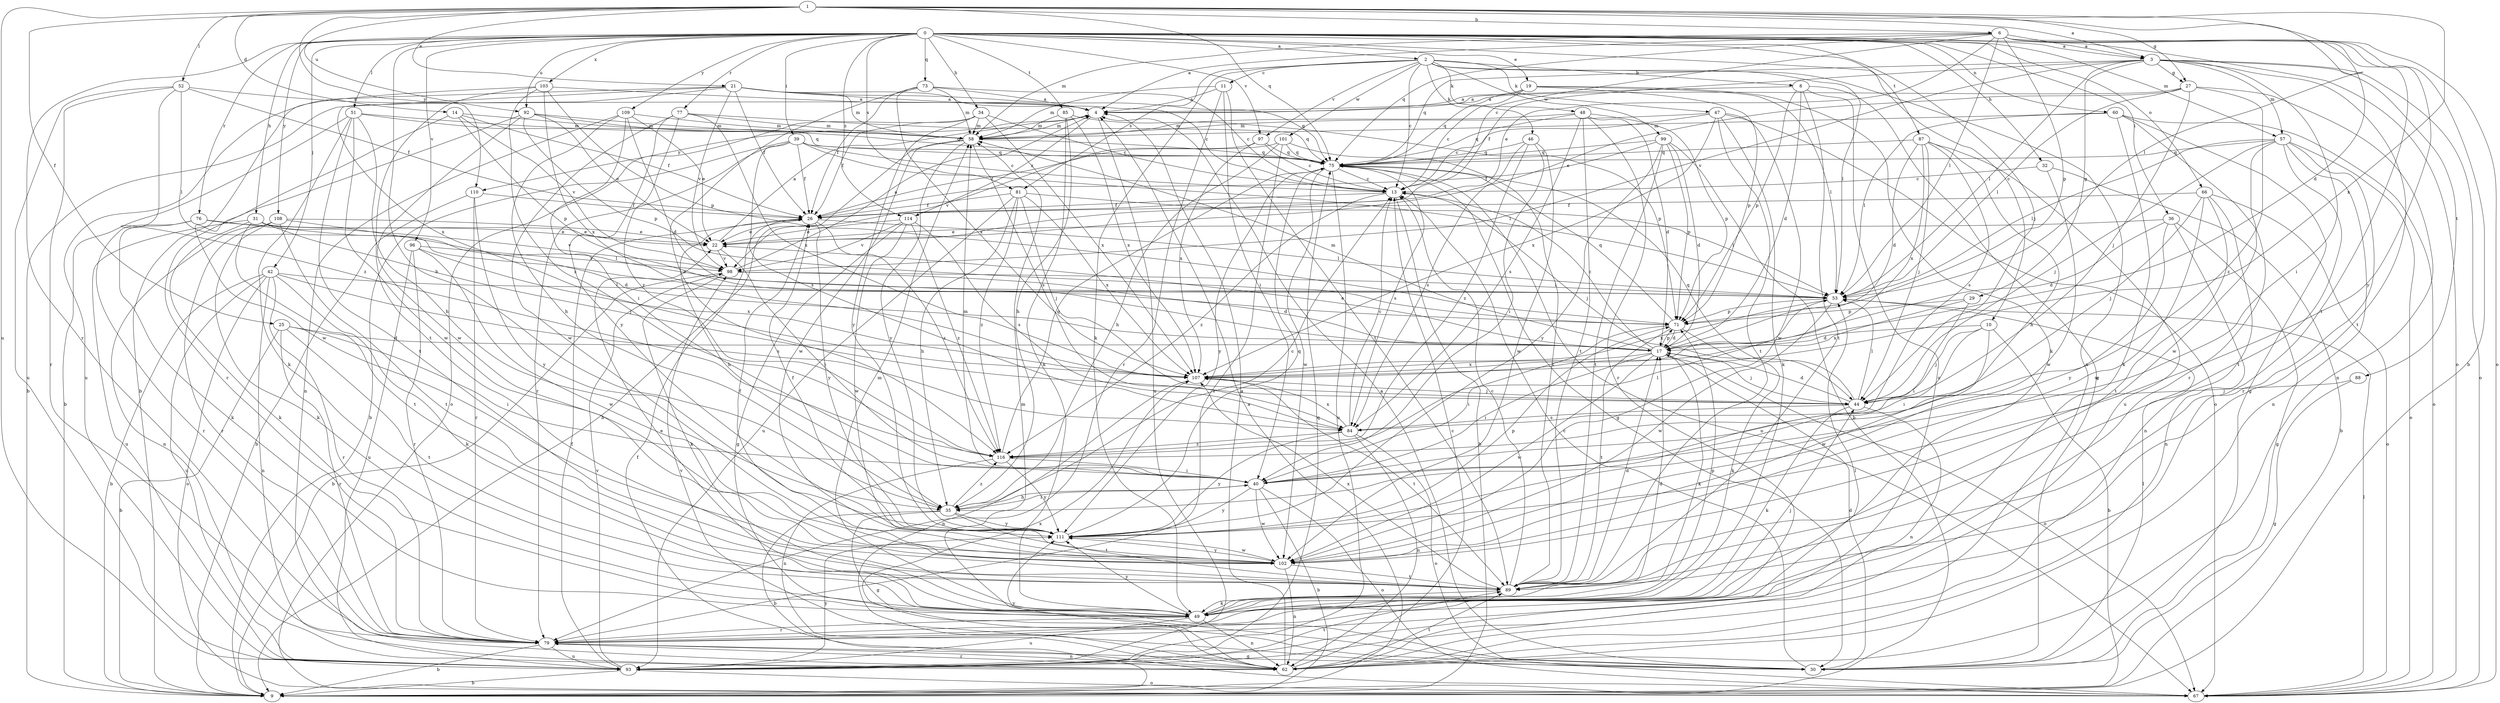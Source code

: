 strict digraph  {
0;
1;
2;
3;
4;
6;
8;
9;
10;
11;
13;
14;
17;
19;
21;
22;
25;
26;
27;
29;
30;
31;
32;
34;
35;
36;
39;
40;
42;
44;
46;
47;
48;
49;
51;
52;
53;
57;
58;
60;
62;
66;
67;
71;
73;
75;
76;
77;
79;
81;
84;
85;
87;
88;
89;
92;
93;
96;
97;
98;
99;
101;
102;
103;
107;
108;
109;
110;
111;
114;
116;
0 -> 2  [label=a];
0 -> 3  [label=a];
0 -> 10  [label=c];
0 -> 19  [label=e];
0 -> 31  [label=h];
0 -> 32  [label=h];
0 -> 34  [label=h];
0 -> 35  [label=h];
0 -> 36  [label=i];
0 -> 39  [label=i];
0 -> 42  [label=j];
0 -> 44  [label=j];
0 -> 51  [label=l];
0 -> 57  [label=m];
0 -> 60  [label=n];
0 -> 66  [label=o];
0 -> 67  [label=o];
0 -> 73  [label=q];
0 -> 76  [label=r];
0 -> 77  [label=r];
0 -> 79  [label=r];
0 -> 81  [label=s];
0 -> 85  [label=t];
0 -> 87  [label=t];
0 -> 92  [label=u];
0 -> 96  [label=v];
0 -> 97  [label=v];
0 -> 103  [label=x];
0 -> 108  [label=y];
0 -> 109  [label=y];
0 -> 114  [label=z];
1 -> 3  [label=a];
1 -> 6  [label=b];
1 -> 14  [label=d];
1 -> 17  [label=d];
1 -> 21  [label=e];
1 -> 25  [label=f];
1 -> 27  [label=g];
1 -> 52  [label=l];
1 -> 53  [label=l];
1 -> 75  [label=q];
1 -> 92  [label=u];
1 -> 93  [label=u];
1 -> 107  [label=x];
1 -> 110  [label=y];
2 -> 8  [label=b];
2 -> 11  [label=c];
2 -> 13  [label=c];
2 -> 46  [label=k];
2 -> 47  [label=k];
2 -> 48  [label=k];
2 -> 49  [label=k];
2 -> 53  [label=l];
2 -> 62  [label=n];
2 -> 81  [label=s];
2 -> 97  [label=v];
2 -> 99  [label=w];
2 -> 101  [label=w];
3 -> 26  [label=f];
3 -> 27  [label=g];
3 -> 29  [label=g];
3 -> 40  [label=i];
3 -> 53  [label=l];
3 -> 57  [label=m];
3 -> 67  [label=o];
3 -> 75  [label=q];
3 -> 88  [label=t];
3 -> 89  [label=t];
3 -> 98  [label=v];
4 -> 58  [label=m];
4 -> 93  [label=u];
4 -> 110  [label=y];
4 -> 114  [label=z];
6 -> 3  [label=a];
6 -> 4  [label=a];
6 -> 9  [label=b];
6 -> 13  [label=c];
6 -> 22  [label=e];
6 -> 53  [label=l];
6 -> 58  [label=m];
6 -> 67  [label=o];
6 -> 71  [label=p];
6 -> 75  [label=q];
6 -> 89  [label=t];
6 -> 111  [label=y];
8 -> 4  [label=a];
8 -> 17  [label=d];
8 -> 30  [label=g];
8 -> 71  [label=p];
8 -> 89  [label=t];
8 -> 93  [label=u];
9 -> 4  [label=a];
10 -> 9  [label=b];
10 -> 17  [label=d];
10 -> 40  [label=i];
10 -> 44  [label=j];
10 -> 102  [label=w];
11 -> 4  [label=a];
11 -> 40  [label=i];
11 -> 58  [label=m];
11 -> 79  [label=r];
11 -> 89  [label=t];
13 -> 9  [label=b];
13 -> 26  [label=f];
13 -> 44  [label=j];
13 -> 116  [label=z];
14 -> 26  [label=f];
14 -> 58  [label=m];
14 -> 71  [label=p];
14 -> 98  [label=v];
14 -> 102  [label=w];
17 -> 13  [label=c];
17 -> 22  [label=e];
17 -> 40  [label=i];
17 -> 44  [label=j];
17 -> 49  [label=k];
17 -> 58  [label=m];
17 -> 67  [label=o];
17 -> 71  [label=p];
17 -> 102  [label=w];
17 -> 107  [label=x];
19 -> 4  [label=a];
19 -> 13  [label=c];
19 -> 49  [label=k];
19 -> 53  [label=l];
19 -> 71  [label=p];
19 -> 75  [label=q];
21 -> 4  [label=a];
21 -> 9  [label=b];
21 -> 13  [label=c];
21 -> 26  [label=f];
21 -> 58  [label=m];
21 -> 75  [label=q];
21 -> 93  [label=u];
21 -> 98  [label=v];
21 -> 107  [label=x];
22 -> 4  [label=a];
22 -> 40  [label=i];
22 -> 98  [label=v];
25 -> 9  [label=b];
25 -> 17  [label=d];
25 -> 40  [label=i];
25 -> 79  [label=r];
25 -> 89  [label=t];
26 -> 22  [label=e];
26 -> 35  [label=h];
26 -> 53  [label=l];
26 -> 111  [label=y];
26 -> 116  [label=z];
27 -> 4  [label=a];
27 -> 22  [label=e];
27 -> 44  [label=j];
27 -> 53  [label=l];
27 -> 62  [label=n];
27 -> 116  [label=z];
29 -> 40  [label=i];
29 -> 71  [label=p];
29 -> 107  [label=x];
30 -> 4  [label=a];
30 -> 13  [label=c];
30 -> 17  [label=d];
30 -> 53  [label=l];
30 -> 58  [label=m];
30 -> 98  [label=v];
31 -> 22  [label=e];
31 -> 44  [label=j];
31 -> 49  [label=k];
31 -> 89  [label=t];
31 -> 93  [label=u];
31 -> 98  [label=v];
32 -> 9  [label=b];
32 -> 13  [label=c];
32 -> 102  [label=w];
34 -> 13  [label=c];
34 -> 26  [label=f];
34 -> 58  [label=m];
34 -> 67  [label=o];
34 -> 107  [label=x];
34 -> 111  [label=y];
35 -> 9  [label=b];
35 -> 13  [label=c];
35 -> 30  [label=g];
35 -> 40  [label=i];
35 -> 89  [label=t];
35 -> 111  [label=y];
35 -> 116  [label=z];
36 -> 17  [label=d];
36 -> 22  [label=e];
36 -> 30  [label=g];
36 -> 62  [label=n];
36 -> 111  [label=y];
39 -> 9  [label=b];
39 -> 13  [label=c];
39 -> 26  [label=f];
39 -> 53  [label=l];
39 -> 75  [label=q];
39 -> 79  [label=r];
39 -> 84  [label=s];
40 -> 9  [label=b];
40 -> 35  [label=h];
40 -> 58  [label=m];
40 -> 67  [label=o];
40 -> 102  [label=w];
40 -> 111  [label=y];
42 -> 9  [label=b];
42 -> 49  [label=k];
42 -> 53  [label=l];
42 -> 62  [label=n];
42 -> 67  [label=o];
42 -> 79  [label=r];
42 -> 84  [label=s];
42 -> 93  [label=u];
44 -> 17  [label=d];
44 -> 49  [label=k];
44 -> 53  [label=l];
44 -> 62  [label=n];
44 -> 75  [label=q];
44 -> 84  [label=s];
46 -> 40  [label=i];
46 -> 75  [label=q];
46 -> 84  [label=s];
46 -> 102  [label=w];
46 -> 116  [label=z];
47 -> 13  [label=c];
47 -> 49  [label=k];
47 -> 58  [label=m];
47 -> 67  [label=o];
47 -> 89  [label=t];
47 -> 102  [label=w];
47 -> 107  [label=x];
48 -> 17  [label=d];
48 -> 58  [label=m];
48 -> 71  [label=p];
48 -> 75  [label=q];
48 -> 79  [label=r];
48 -> 84  [label=s];
48 -> 89  [label=t];
49 -> 17  [label=d];
49 -> 22  [label=e];
49 -> 44  [label=j];
49 -> 58  [label=m];
49 -> 62  [label=n];
49 -> 71  [label=p];
49 -> 79  [label=r];
49 -> 93  [label=u];
49 -> 111  [label=y];
51 -> 9  [label=b];
51 -> 35  [label=h];
51 -> 49  [label=k];
51 -> 58  [label=m];
51 -> 75  [label=q];
51 -> 89  [label=t];
51 -> 102  [label=w];
52 -> 4  [label=a];
52 -> 26  [label=f];
52 -> 53  [label=l];
52 -> 79  [label=r];
52 -> 93  [label=u];
52 -> 116  [label=z];
53 -> 71  [label=p];
53 -> 102  [label=w];
53 -> 107  [label=x];
57 -> 44  [label=j];
57 -> 53  [label=l];
57 -> 62  [label=n];
57 -> 67  [label=o];
57 -> 75  [label=q];
57 -> 79  [label=r];
57 -> 89  [label=t];
57 -> 102  [label=w];
58 -> 9  [label=b];
58 -> 75  [label=q];
58 -> 84  [label=s];
58 -> 102  [label=w];
58 -> 111  [label=y];
60 -> 30  [label=g];
60 -> 49  [label=k];
60 -> 53  [label=l];
60 -> 58  [label=m];
60 -> 67  [label=o];
60 -> 79  [label=r];
62 -> 4  [label=a];
62 -> 13  [label=c];
62 -> 79  [label=r];
62 -> 89  [label=t];
62 -> 107  [label=x];
62 -> 111  [label=y];
66 -> 26  [label=f];
66 -> 44  [label=j];
66 -> 62  [label=n];
66 -> 67  [label=o];
66 -> 89  [label=t];
66 -> 102  [label=w];
67 -> 26  [label=f];
67 -> 53  [label=l];
71 -> 17  [label=d];
71 -> 40  [label=i];
71 -> 49  [label=k];
71 -> 75  [label=q];
71 -> 89  [label=t];
73 -> 4  [label=a];
73 -> 13  [label=c];
73 -> 26  [label=f];
73 -> 58  [label=m];
73 -> 107  [label=x];
73 -> 116  [label=z];
75 -> 13  [label=c];
75 -> 30  [label=g];
75 -> 67  [label=o];
75 -> 84  [label=s];
75 -> 93  [label=u];
75 -> 102  [label=w];
75 -> 111  [label=y];
76 -> 22  [label=e];
76 -> 49  [label=k];
76 -> 53  [label=l];
76 -> 79  [label=r];
77 -> 58  [label=m];
77 -> 75  [label=q];
77 -> 102  [label=w];
77 -> 107  [label=x];
77 -> 111  [label=y];
77 -> 116  [label=z];
79 -> 9  [label=b];
79 -> 30  [label=g];
79 -> 53  [label=l];
79 -> 62  [label=n];
79 -> 93  [label=u];
81 -> 26  [label=f];
81 -> 35  [label=h];
81 -> 44  [label=j];
81 -> 53  [label=l];
81 -> 93  [label=u];
81 -> 107  [label=x];
81 -> 116  [label=z];
84 -> 13  [label=c];
84 -> 62  [label=n];
84 -> 67  [label=o];
84 -> 107  [label=x];
84 -> 111  [label=y];
84 -> 116  [label=z];
85 -> 35  [label=h];
85 -> 49  [label=k];
85 -> 58  [label=m];
85 -> 71  [label=p];
85 -> 107  [label=x];
87 -> 17  [label=d];
87 -> 35  [label=h];
87 -> 44  [label=j];
87 -> 75  [label=q];
87 -> 84  [label=s];
87 -> 93  [label=u];
87 -> 107  [label=x];
88 -> 30  [label=g];
88 -> 44  [label=j];
89 -> 13  [label=c];
89 -> 17  [label=d];
89 -> 49  [label=k];
89 -> 107  [label=x];
92 -> 22  [label=e];
92 -> 58  [label=m];
92 -> 71  [label=p];
92 -> 75  [label=q];
92 -> 79  [label=r];
92 -> 102  [label=w];
93 -> 9  [label=b];
93 -> 26  [label=f];
93 -> 67  [label=o];
93 -> 75  [label=q];
93 -> 89  [label=t];
93 -> 98  [label=v];
93 -> 111  [label=y];
96 -> 79  [label=r];
96 -> 93  [label=u];
96 -> 98  [label=v];
96 -> 102  [label=w];
96 -> 107  [label=x];
97 -> 13  [label=c];
97 -> 75  [label=q];
97 -> 98  [label=v];
97 -> 107  [label=x];
98 -> 4  [label=a];
98 -> 9  [label=b];
98 -> 17  [label=d];
98 -> 49  [label=k];
98 -> 53  [label=l];
99 -> 9  [label=b];
99 -> 17  [label=d];
99 -> 26  [label=f];
99 -> 71  [label=p];
99 -> 75  [label=q];
99 -> 89  [label=t];
99 -> 111  [label=y];
101 -> 26  [label=f];
101 -> 35  [label=h];
101 -> 75  [label=q];
101 -> 79  [label=r];
101 -> 89  [label=t];
102 -> 26  [label=f];
102 -> 62  [label=n];
102 -> 89  [label=t];
102 -> 111  [label=y];
103 -> 4  [label=a];
103 -> 9  [label=b];
103 -> 71  [label=p];
103 -> 89  [label=t];
103 -> 107  [label=x];
103 -> 116  [label=z];
107 -> 44  [label=j];
107 -> 62  [label=n];
107 -> 89  [label=t];
108 -> 17  [label=d];
108 -> 22  [label=e];
108 -> 49  [label=k];
108 -> 62  [label=n];
108 -> 79  [label=r];
108 -> 89  [label=t];
109 -> 17  [label=d];
109 -> 22  [label=e];
109 -> 35  [label=h];
109 -> 40  [label=i];
109 -> 58  [label=m];
109 -> 62  [label=n];
110 -> 9  [label=b];
110 -> 26  [label=f];
110 -> 79  [label=r];
110 -> 111  [label=y];
111 -> 26  [label=f];
111 -> 71  [label=p];
111 -> 75  [label=q];
111 -> 102  [label=w];
114 -> 22  [label=e];
114 -> 30  [label=g];
114 -> 84  [label=s];
114 -> 98  [label=v];
114 -> 102  [label=w];
114 -> 116  [label=z];
116 -> 40  [label=i];
116 -> 53  [label=l];
116 -> 62  [label=n];
116 -> 75  [label=q];
116 -> 111  [label=y];
}
